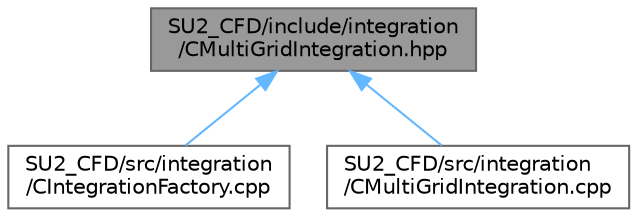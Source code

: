 digraph "SU2_CFD/include/integration/CMultiGridIntegration.hpp"
{
 // LATEX_PDF_SIZE
  bgcolor="transparent";
  edge [fontname=Helvetica,fontsize=10,labelfontname=Helvetica,labelfontsize=10];
  node [fontname=Helvetica,fontsize=10,shape=box,height=0.2,width=0.4];
  Node1 [id="Node000001",label="SU2_CFD/include/integration\l/CMultiGridIntegration.hpp",height=0.2,width=0.4,color="gray40", fillcolor="grey60", style="filled", fontcolor="black",tooltip="Declaration of class for time integration using a multigrid method."];
  Node1 -> Node2 [id="edge1_Node000001_Node000002",dir="back",color="steelblue1",style="solid",tooltip=" "];
  Node2 [id="Node000002",label="SU2_CFD/src/integration\l/CIntegrationFactory.cpp",height=0.2,width=0.4,color="grey40", fillcolor="white", style="filled",URL="$CIntegrationFactory_8cpp.html",tooltip="Main subroutines for CIntegrationFactory ."];
  Node1 -> Node3 [id="edge2_Node000001_Node000003",dir="back",color="steelblue1",style="solid",tooltip=" "];
  Node3 [id="Node000003",label="SU2_CFD/src/integration\l/CMultiGridIntegration.cpp",height=0.2,width=0.4,color="grey40", fillcolor="white", style="filled",URL="$CMultiGridIntegration_8cpp.html",tooltip="Implementation of the multigrid integration class."];
}

